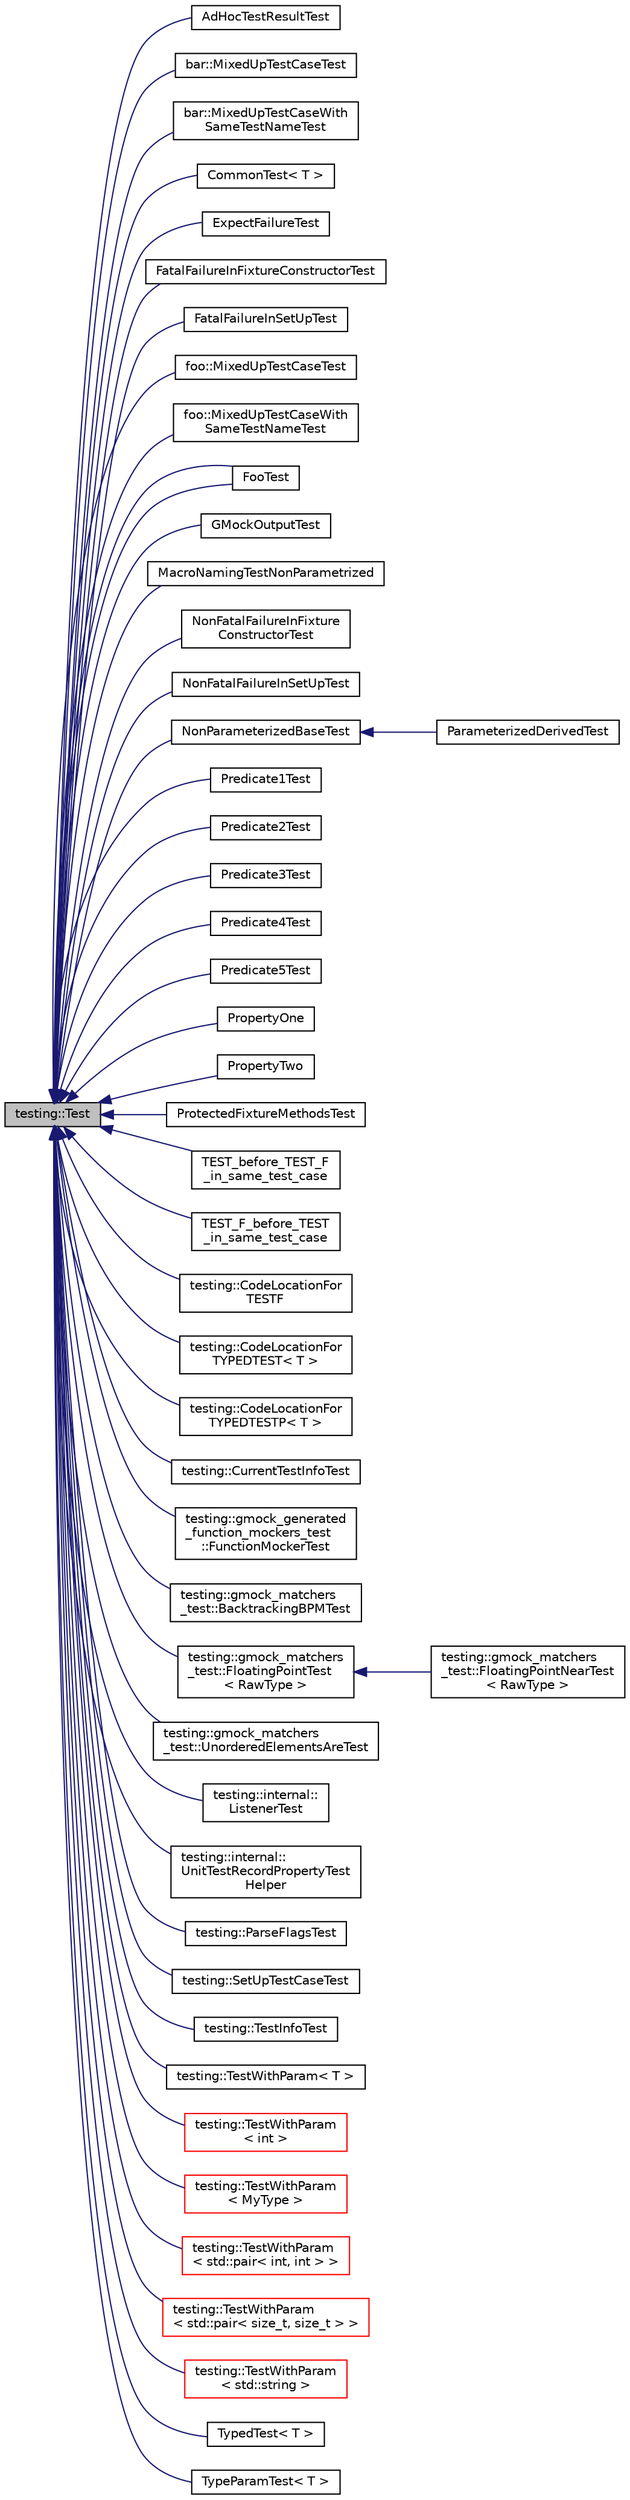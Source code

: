 digraph "testing::Test"
{
  edge [fontname="Helvetica",fontsize="10",labelfontname="Helvetica",labelfontsize="10"];
  node [fontname="Helvetica",fontsize="10",shape=record];
  rankdir="LR";
  Node0 [label="testing::Test",height=0.2,width=0.4,color="black", fillcolor="grey75", style="filled", fontcolor="black"];
  Node0 -> Node1 [dir="back",color="midnightblue",fontsize="10",style="solid"];
  Node1 [label="AdHocTestResultTest",height=0.2,width=0.4,color="black", fillcolor="white", style="filled",URL="$classAdHocTestResultTest.html"];
  Node0 -> Node2 [dir="back",color="midnightblue",fontsize="10",style="solid"];
  Node2 [label="bar::MixedUpTestCaseTest",height=0.2,width=0.4,color="black", fillcolor="white", style="filled",URL="$classbar_1_1MixedUpTestCaseTest.html"];
  Node0 -> Node3 [dir="back",color="midnightblue",fontsize="10",style="solid"];
  Node3 [label="bar::MixedUpTestCaseWith\lSameTestNameTest",height=0.2,width=0.4,color="black", fillcolor="white", style="filled",URL="$classbar_1_1MixedUpTestCaseWithSameTestNameTest.html"];
  Node0 -> Node4 [dir="back",color="midnightblue",fontsize="10",style="solid"];
  Node4 [label="CommonTest\< T \>",height=0.2,width=0.4,color="black", fillcolor="white", style="filled",URL="$classCommonTest.html"];
  Node0 -> Node5 [dir="back",color="midnightblue",fontsize="10",style="solid"];
  Node5 [label="ExpectFailureTest",height=0.2,width=0.4,color="black", fillcolor="white", style="filled",URL="$classExpectFailureTest.html"];
  Node0 -> Node6 [dir="back",color="midnightblue",fontsize="10",style="solid"];
  Node6 [label="FatalFailureInFixtureConstructorTest",height=0.2,width=0.4,color="black", fillcolor="white", style="filled",URL="$classFatalFailureInFixtureConstructorTest.html"];
  Node0 -> Node7 [dir="back",color="midnightblue",fontsize="10",style="solid"];
  Node7 [label="FatalFailureInSetUpTest",height=0.2,width=0.4,color="black", fillcolor="white", style="filled",URL="$classFatalFailureInSetUpTest.html"];
  Node0 -> Node8 [dir="back",color="midnightblue",fontsize="10",style="solid"];
  Node8 [label="foo::MixedUpTestCaseTest",height=0.2,width=0.4,color="black", fillcolor="white", style="filled",URL="$classfoo_1_1MixedUpTestCaseTest.html"];
  Node0 -> Node9 [dir="back",color="midnightblue",fontsize="10",style="solid"];
  Node9 [label="foo::MixedUpTestCaseWith\lSameTestNameTest",height=0.2,width=0.4,color="black", fillcolor="white", style="filled",URL="$classfoo_1_1MixedUpTestCaseWithSameTestNameTest.html"];
  Node0 -> Node10 [dir="back",color="midnightblue",fontsize="10",style="solid"];
  Node10 [label="FooTest",height=0.2,width=0.4,color="black", fillcolor="white", style="filled",URL="$classFooTest.html"];
  Node0 -> Node10 [dir="back",color="midnightblue",fontsize="10",style="solid"];
  Node0 -> Node11 [dir="back",color="midnightblue",fontsize="10",style="solid"];
  Node11 [label="GMockOutputTest",height=0.2,width=0.4,color="black", fillcolor="white", style="filled",URL="$classGMockOutputTest.html"];
  Node0 -> Node12 [dir="back",color="midnightblue",fontsize="10",style="solid"];
  Node12 [label="MacroNamingTestNonParametrized",height=0.2,width=0.4,color="black", fillcolor="white", style="filled",URL="$classMacroNamingTestNonParametrized.html"];
  Node0 -> Node13 [dir="back",color="midnightblue",fontsize="10",style="solid"];
  Node13 [label="NonFatalFailureInFixture\lConstructorTest",height=0.2,width=0.4,color="black", fillcolor="white", style="filled",URL="$classNonFatalFailureInFixtureConstructorTest.html"];
  Node0 -> Node14 [dir="back",color="midnightblue",fontsize="10",style="solid"];
  Node14 [label="NonFatalFailureInSetUpTest",height=0.2,width=0.4,color="black", fillcolor="white", style="filled",URL="$classNonFatalFailureInSetUpTest.html"];
  Node0 -> Node15 [dir="back",color="midnightblue",fontsize="10",style="solid"];
  Node15 [label="NonParameterizedBaseTest",height=0.2,width=0.4,color="black", fillcolor="white", style="filled",URL="$classNonParameterizedBaseTest.html"];
  Node15 -> Node16 [dir="back",color="midnightblue",fontsize="10",style="solid"];
  Node16 [label="ParameterizedDerivedTest",height=0.2,width=0.4,color="black", fillcolor="white", style="filled",URL="$classParameterizedDerivedTest.html"];
  Node0 -> Node17 [dir="back",color="midnightblue",fontsize="10",style="solid"];
  Node17 [label="Predicate1Test",height=0.2,width=0.4,color="black", fillcolor="white", style="filled",URL="$classPredicate1Test.html"];
  Node0 -> Node18 [dir="back",color="midnightblue",fontsize="10",style="solid"];
  Node18 [label="Predicate2Test",height=0.2,width=0.4,color="black", fillcolor="white", style="filled",URL="$classPredicate2Test.html"];
  Node0 -> Node19 [dir="back",color="midnightblue",fontsize="10",style="solid"];
  Node19 [label="Predicate3Test",height=0.2,width=0.4,color="black", fillcolor="white", style="filled",URL="$classPredicate3Test.html"];
  Node0 -> Node20 [dir="back",color="midnightblue",fontsize="10",style="solid"];
  Node20 [label="Predicate4Test",height=0.2,width=0.4,color="black", fillcolor="white", style="filled",URL="$classPredicate4Test.html"];
  Node0 -> Node21 [dir="back",color="midnightblue",fontsize="10",style="solid"];
  Node21 [label="Predicate5Test",height=0.2,width=0.4,color="black", fillcolor="white", style="filled",URL="$classPredicate5Test.html"];
  Node0 -> Node22 [dir="back",color="midnightblue",fontsize="10",style="solid"];
  Node22 [label="PropertyOne",height=0.2,width=0.4,color="black", fillcolor="white", style="filled",URL="$classPropertyOne.html"];
  Node0 -> Node23 [dir="back",color="midnightblue",fontsize="10",style="solid"];
  Node23 [label="PropertyTwo",height=0.2,width=0.4,color="black", fillcolor="white", style="filled",URL="$classPropertyTwo.html"];
  Node0 -> Node24 [dir="back",color="midnightblue",fontsize="10",style="solid"];
  Node24 [label="ProtectedFixtureMethodsTest",height=0.2,width=0.4,color="black", fillcolor="white", style="filled",URL="$classProtectedFixtureMethodsTest.html"];
  Node0 -> Node25 [dir="back",color="midnightblue",fontsize="10",style="solid"];
  Node25 [label="TEST_before_TEST_F\l_in_same_test_case",height=0.2,width=0.4,color="black", fillcolor="white", style="filled",URL="$classTEST__before__TEST__F__in__same__test__case.html"];
  Node0 -> Node26 [dir="back",color="midnightblue",fontsize="10",style="solid"];
  Node26 [label="TEST_F_before_TEST\l_in_same_test_case",height=0.2,width=0.4,color="black", fillcolor="white", style="filled",URL="$classTEST__F__before__TEST__in__same__test__case.html"];
  Node0 -> Node27 [dir="back",color="midnightblue",fontsize="10",style="solid"];
  Node27 [label="testing::CodeLocationFor\lTESTF",height=0.2,width=0.4,color="black", fillcolor="white", style="filled",URL="$classtesting_1_1CodeLocationForTESTF.html"];
  Node0 -> Node28 [dir="back",color="midnightblue",fontsize="10",style="solid"];
  Node28 [label="testing::CodeLocationFor\lTYPEDTEST\< T \>",height=0.2,width=0.4,color="black", fillcolor="white", style="filled",URL="$classtesting_1_1CodeLocationForTYPEDTEST.html"];
  Node0 -> Node29 [dir="back",color="midnightblue",fontsize="10",style="solid"];
  Node29 [label="testing::CodeLocationFor\lTYPEDTESTP\< T \>",height=0.2,width=0.4,color="black", fillcolor="white", style="filled",URL="$classtesting_1_1CodeLocationForTYPEDTESTP.html"];
  Node0 -> Node30 [dir="back",color="midnightblue",fontsize="10",style="solid"];
  Node30 [label="testing::CurrentTestInfoTest",height=0.2,width=0.4,color="black", fillcolor="white", style="filled",URL="$classtesting_1_1CurrentTestInfoTest.html"];
  Node0 -> Node31 [dir="back",color="midnightblue",fontsize="10",style="solid"];
  Node31 [label="testing::gmock_generated\l_function_mockers_test\l::FunctionMockerTest",height=0.2,width=0.4,color="black", fillcolor="white", style="filled",URL="$classtesting_1_1gmock__generated__function__mockers__test_1_1FunctionMockerTest.html"];
  Node0 -> Node32 [dir="back",color="midnightblue",fontsize="10",style="solid"];
  Node32 [label="testing::gmock_matchers\l_test::BacktrackingBPMTest",height=0.2,width=0.4,color="black", fillcolor="white", style="filled",URL="$classtesting_1_1gmock__matchers__test_1_1BacktrackingBPMTest.html"];
  Node0 -> Node33 [dir="back",color="midnightblue",fontsize="10",style="solid"];
  Node33 [label="testing::gmock_matchers\l_test::FloatingPointTest\l\< RawType \>",height=0.2,width=0.4,color="black", fillcolor="white", style="filled",URL="$classtesting_1_1gmock__matchers__test_1_1FloatingPointTest.html"];
  Node33 -> Node34 [dir="back",color="midnightblue",fontsize="10",style="solid"];
  Node34 [label="testing::gmock_matchers\l_test::FloatingPointNearTest\l\< RawType \>",height=0.2,width=0.4,color="black", fillcolor="white", style="filled",URL="$classtesting_1_1gmock__matchers__test_1_1FloatingPointNearTest.html"];
  Node0 -> Node35 [dir="back",color="midnightblue",fontsize="10",style="solid"];
  Node35 [label="testing::gmock_matchers\l_test::UnorderedElementsAreTest",height=0.2,width=0.4,color="black", fillcolor="white", style="filled",URL="$classtesting_1_1gmock__matchers__test_1_1UnorderedElementsAreTest.html"];
  Node0 -> Node36 [dir="back",color="midnightblue",fontsize="10",style="solid"];
  Node36 [label="testing::internal::\lListenerTest",height=0.2,width=0.4,color="black", fillcolor="white", style="filled",URL="$classtesting_1_1internal_1_1ListenerTest.html"];
  Node0 -> Node37 [dir="back",color="midnightblue",fontsize="10",style="solid"];
  Node37 [label="testing::internal::\lUnitTestRecordPropertyTest\lHelper",height=0.2,width=0.4,color="black", fillcolor="white", style="filled",URL="$classtesting_1_1internal_1_1UnitTestRecordPropertyTestHelper.html"];
  Node0 -> Node38 [dir="back",color="midnightblue",fontsize="10",style="solid"];
  Node38 [label="testing::ParseFlagsTest",height=0.2,width=0.4,color="black", fillcolor="white", style="filled",URL="$classtesting_1_1ParseFlagsTest.html"];
  Node0 -> Node39 [dir="back",color="midnightblue",fontsize="10",style="solid"];
  Node39 [label="testing::SetUpTestCaseTest",height=0.2,width=0.4,color="black", fillcolor="white", style="filled",URL="$classtesting_1_1SetUpTestCaseTest.html"];
  Node0 -> Node40 [dir="back",color="midnightblue",fontsize="10",style="solid"];
  Node40 [label="testing::TestInfoTest",height=0.2,width=0.4,color="black", fillcolor="white", style="filled",URL="$classtesting_1_1TestInfoTest.html"];
  Node0 -> Node41 [dir="back",color="midnightblue",fontsize="10",style="solid"];
  Node41 [label="testing::TestWithParam\< T \>",height=0.2,width=0.4,color="black", fillcolor="white", style="filled",URL="$classtesting_1_1TestWithParam.html"];
  Node0 -> Node42 [dir="back",color="midnightblue",fontsize="10",style="solid"];
  Node42 [label="testing::TestWithParam\l\< int \>",height=0.2,width=0.4,color="red", fillcolor="white", style="filled",URL="$classtesting_1_1TestWithParam.html"];
  Node0 -> Node60 [dir="back",color="midnightblue",fontsize="10",style="solid"];
  Node60 [label="testing::TestWithParam\l\< MyType \>",height=0.2,width=0.4,color="red", fillcolor="white", style="filled",URL="$classtesting_1_1TestWithParam.html"];
  Node0 -> Node61 [dir="back",color="midnightblue",fontsize="10",style="solid"];
  Node61 [label="testing::TestWithParam\l\< std::pair\< int, int \> \>",height=0.2,width=0.4,color="red", fillcolor="white", style="filled",URL="$classtesting_1_1TestWithParam.html"];
  Node0 -> Node63 [dir="back",color="midnightblue",fontsize="10",style="solid"];
  Node63 [label="testing::TestWithParam\l\< std::pair\< size_t, size_t \> \>",height=0.2,width=0.4,color="red", fillcolor="white", style="filled",URL="$classtesting_1_1TestWithParam.html"];
  Node0 -> Node65 [dir="back",color="midnightblue",fontsize="10",style="solid"];
  Node65 [label="testing::TestWithParam\l\< std::string \>",height=0.2,width=0.4,color="red", fillcolor="white", style="filled",URL="$classtesting_1_1TestWithParam.html"];
  Node0 -> Node68 [dir="back",color="midnightblue",fontsize="10",style="solid"];
  Node68 [label="TypedTest\< T \>",height=0.2,width=0.4,color="black", fillcolor="white", style="filled",URL="$classTypedTest.html"];
  Node0 -> Node69 [dir="back",color="midnightblue",fontsize="10",style="solid"];
  Node69 [label="TypeParamTest\< T \>",height=0.2,width=0.4,color="black", fillcolor="white", style="filled",URL="$classTypeParamTest.html"];
}
